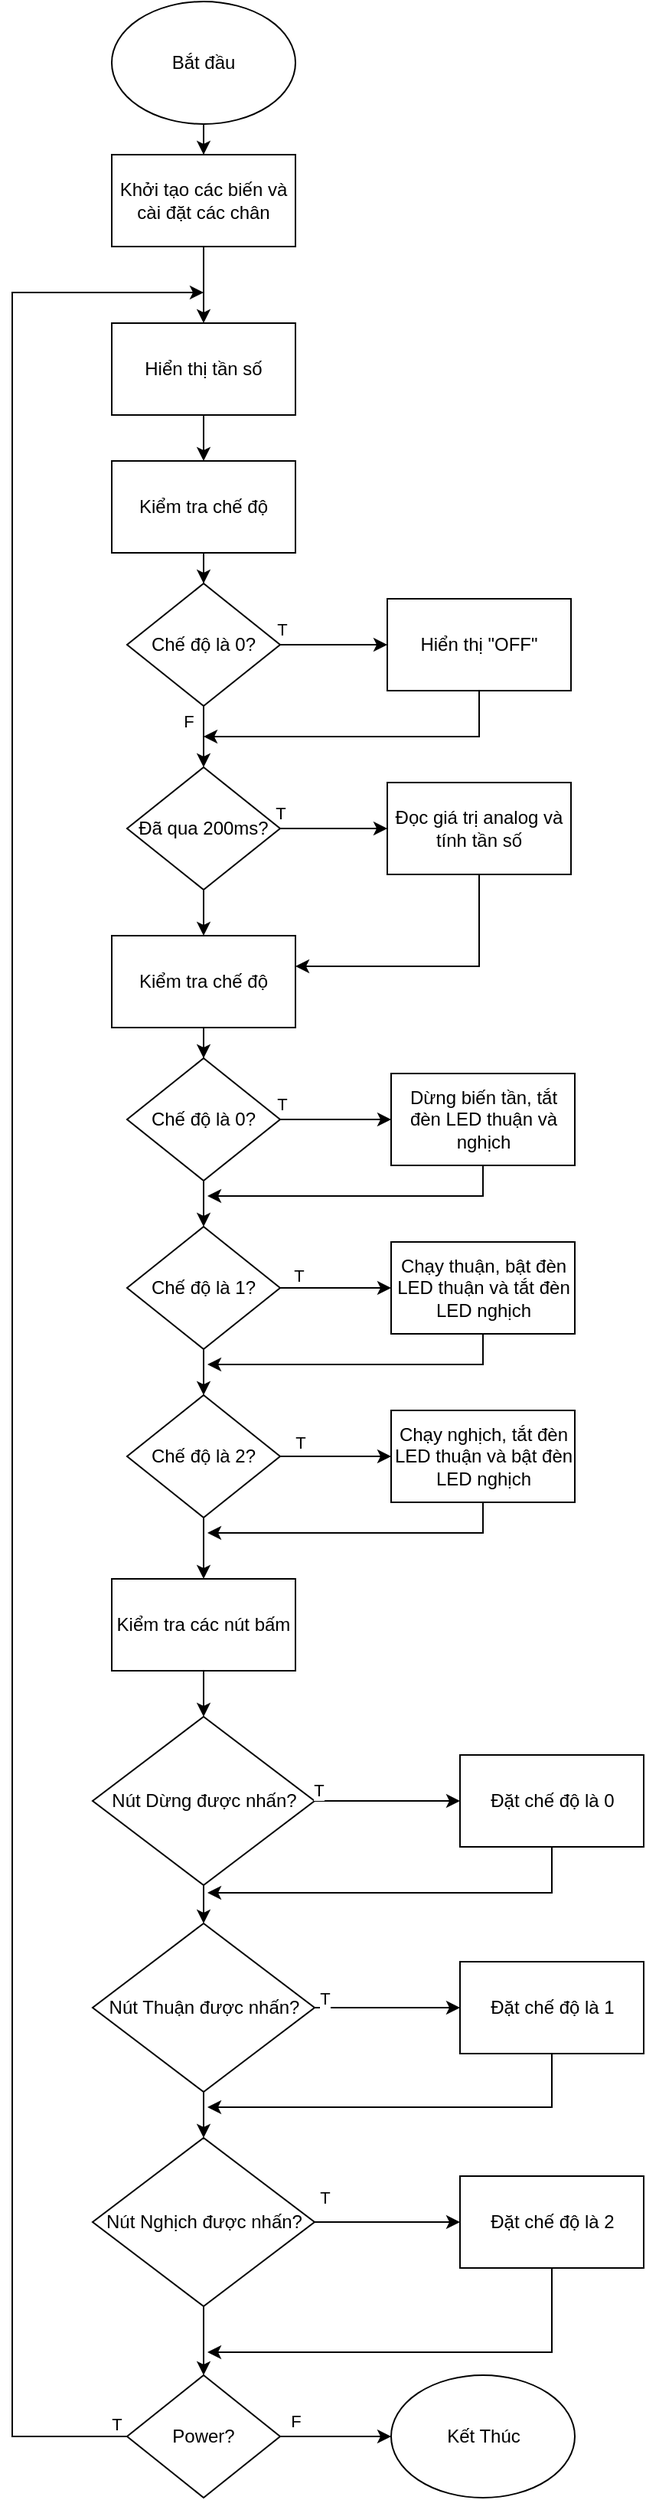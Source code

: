 <mxfile version="24.4.13" type="github">
  <diagram name="Page-1" id="qW5crJ5Tu6R6lH1hrmd7">
    <mxGraphModel dx="1604" dy="940" grid="1" gridSize="10" guides="1" tooltips="1" connect="1" arrows="1" fold="1" page="1" pageScale="1" pageWidth="850" pageHeight="1100" math="0" shadow="0">
      <root>
        <mxCell id="0" />
        <mxCell id="1" parent="0" />
        <mxCell id="0OLNmY3fbYpAPWDIdws4-4" value="" style="edgeStyle=orthogonalEdgeStyle;rounded=0;orthogonalLoop=1;jettySize=auto;html=1;" parent="1" source="0OLNmY3fbYpAPWDIdws4-2" target="0OLNmY3fbYpAPWDIdws4-3" edge="1">
          <mxGeometry relative="1" as="geometry" />
        </mxCell>
        <mxCell id="0OLNmY3fbYpAPWDIdws4-2" value="Bắt đầu" style="ellipse;whiteSpace=wrap;html=1;" parent="1" vertex="1">
          <mxGeometry x="295" y="90" width="120" height="80" as="geometry" />
        </mxCell>
        <mxCell id="0OLNmY3fbYpAPWDIdws4-6" value="" style="edgeStyle=orthogonalEdgeStyle;rounded=0;orthogonalLoop=1;jettySize=auto;html=1;" parent="1" source="0OLNmY3fbYpAPWDIdws4-3" target="0OLNmY3fbYpAPWDIdws4-5" edge="1">
          <mxGeometry relative="1" as="geometry" />
        </mxCell>
        <mxCell id="0OLNmY3fbYpAPWDIdws4-3" value="Khởi tạo các biến và cài đặt các chân" style="rounded=0;whiteSpace=wrap;html=1;" parent="1" vertex="1">
          <mxGeometry x="295" y="190" width="120" height="60" as="geometry" />
        </mxCell>
        <mxCell id="0OLNmY3fbYpAPWDIdws4-8" value="" style="edgeStyle=orthogonalEdgeStyle;rounded=0;orthogonalLoop=1;jettySize=auto;html=1;" parent="1" source="0OLNmY3fbYpAPWDIdws4-5" target="0OLNmY3fbYpAPWDIdws4-7" edge="1">
          <mxGeometry relative="1" as="geometry" />
        </mxCell>
        <mxCell id="0OLNmY3fbYpAPWDIdws4-5" value="Hiển thị tần số" style="rounded=0;whiteSpace=wrap;html=1;" parent="1" vertex="1">
          <mxGeometry x="295" y="300" width="120" height="60" as="geometry" />
        </mxCell>
        <mxCell id="0OLNmY3fbYpAPWDIdws4-10" value="" style="edgeStyle=orthogonalEdgeStyle;rounded=0;orthogonalLoop=1;jettySize=auto;html=1;" parent="1" source="0OLNmY3fbYpAPWDIdws4-7" target="0OLNmY3fbYpAPWDIdws4-9" edge="1">
          <mxGeometry relative="1" as="geometry" />
        </mxCell>
        <mxCell id="0OLNmY3fbYpAPWDIdws4-7" value="Kiểm tra chế độ" style="whiteSpace=wrap;html=1;rounded=0;" parent="1" vertex="1">
          <mxGeometry x="295" y="390" width="120" height="60" as="geometry" />
        </mxCell>
        <mxCell id="0OLNmY3fbYpAPWDIdws4-12" value="" style="edgeStyle=orthogonalEdgeStyle;rounded=0;orthogonalLoop=1;jettySize=auto;html=1;" parent="1" source="0OLNmY3fbYpAPWDIdws4-9" target="0OLNmY3fbYpAPWDIdws4-11" edge="1">
          <mxGeometry relative="1" as="geometry" />
        </mxCell>
        <mxCell id="0OLNmY3fbYpAPWDIdws4-13" value="T" style="edgeLabel;html=1;align=center;verticalAlign=middle;resizable=0;points=[];" parent="0OLNmY3fbYpAPWDIdws4-12" vertex="1" connectable="0">
          <mxGeometry x="-0.529" relative="1" as="geometry">
            <mxPoint x="-16" y="-10" as="offset" />
          </mxGeometry>
        </mxCell>
        <mxCell id="0OLNmY3fbYpAPWDIdws4-17" value="" style="edgeStyle=orthogonalEdgeStyle;rounded=0;orthogonalLoop=1;jettySize=auto;html=1;" parent="1" source="0OLNmY3fbYpAPWDIdws4-9" target="0OLNmY3fbYpAPWDIdws4-16" edge="1">
          <mxGeometry relative="1" as="geometry" />
        </mxCell>
        <mxCell id="0OLNmY3fbYpAPWDIdws4-23" value="F" style="edgeLabel;html=1;align=center;verticalAlign=middle;resizable=0;points=[];" parent="0OLNmY3fbYpAPWDIdws4-17" vertex="1" connectable="0">
          <mxGeometry x="-0.264" y="1" relative="1" as="geometry">
            <mxPoint x="-11" y="-5" as="offset" />
          </mxGeometry>
        </mxCell>
        <mxCell id="0OLNmY3fbYpAPWDIdws4-9" value="Chế độ là 0?" style="rhombus;whiteSpace=wrap;html=1;" parent="1" vertex="1">
          <mxGeometry x="305" y="470" width="100" height="80" as="geometry" />
        </mxCell>
        <mxCell id="0OLNmY3fbYpAPWDIdws4-68" style="edgeStyle=orthogonalEdgeStyle;rounded=0;orthogonalLoop=1;jettySize=auto;html=1;" parent="1" source="0OLNmY3fbYpAPWDIdws4-11" edge="1">
          <mxGeometry relative="1" as="geometry">
            <mxPoint x="355" y="570" as="targetPoint" />
            <Array as="points">
              <mxPoint x="535" y="570" />
            </Array>
          </mxGeometry>
        </mxCell>
        <mxCell id="0OLNmY3fbYpAPWDIdws4-11" value="Hiển thị &quot;OFF&quot;" style="whiteSpace=wrap;html=1;" parent="1" vertex="1">
          <mxGeometry x="475" y="480" width="120" height="60" as="geometry" />
        </mxCell>
        <mxCell id="0OLNmY3fbYpAPWDIdws4-19" value="" style="edgeStyle=orthogonalEdgeStyle;rounded=0;orthogonalLoop=1;jettySize=auto;html=1;" parent="1" source="0OLNmY3fbYpAPWDIdws4-16" target="0OLNmY3fbYpAPWDIdws4-18" edge="1">
          <mxGeometry relative="1" as="geometry" />
        </mxCell>
        <mxCell id="0OLNmY3fbYpAPWDIdws4-20" value="T" style="edgeLabel;html=1;align=center;verticalAlign=middle;resizable=0;points=[];" parent="0OLNmY3fbYpAPWDIdws4-19" vertex="1" connectable="0">
          <mxGeometry x="-0.838" y="-1" relative="1" as="geometry">
            <mxPoint x="-6" y="-11" as="offset" />
          </mxGeometry>
        </mxCell>
        <mxCell id="qToaAOzsF8IE9IWd382q-3" style="edgeStyle=orthogonalEdgeStyle;rounded=0;orthogonalLoop=1;jettySize=auto;html=1;entryX=0.5;entryY=0;entryDx=0;entryDy=0;" edge="1" parent="1" source="0OLNmY3fbYpAPWDIdws4-16" target="0OLNmY3fbYpAPWDIdws4-24">
          <mxGeometry relative="1" as="geometry" />
        </mxCell>
        <mxCell id="0OLNmY3fbYpAPWDIdws4-16" value="Đã qua 200ms?" style="rhombus;whiteSpace=wrap;html=1;" parent="1" vertex="1">
          <mxGeometry x="305" y="590" width="100" height="80" as="geometry" />
        </mxCell>
        <mxCell id="0OLNmY3fbYpAPWDIdws4-25" value="" style="edgeStyle=orthogonalEdgeStyle;rounded=0;orthogonalLoop=1;jettySize=auto;html=1;" parent="1" source="0OLNmY3fbYpAPWDIdws4-18" target="0OLNmY3fbYpAPWDIdws4-24" edge="1">
          <mxGeometry relative="1" as="geometry">
            <Array as="points">
              <mxPoint x="535" y="720" />
            </Array>
          </mxGeometry>
        </mxCell>
        <mxCell id="0OLNmY3fbYpAPWDIdws4-18" value="Đọc giá trị analog và tính tần số" style="whiteSpace=wrap;html=1;" parent="1" vertex="1">
          <mxGeometry x="475" y="600" width="120" height="60" as="geometry" />
        </mxCell>
        <mxCell id="qToaAOzsF8IE9IWd382q-4" style="edgeStyle=orthogonalEdgeStyle;rounded=0;orthogonalLoop=1;jettySize=auto;html=1;entryX=0.5;entryY=0;entryDx=0;entryDy=0;" edge="1" parent="1" source="0OLNmY3fbYpAPWDIdws4-24" target="0OLNmY3fbYpAPWDIdws4-26">
          <mxGeometry relative="1" as="geometry" />
        </mxCell>
        <mxCell id="0OLNmY3fbYpAPWDIdws4-24" value="Kiểm tra chế độ" style="whiteSpace=wrap;html=1;rounded=0;" parent="1" vertex="1">
          <mxGeometry x="295" y="700" width="120" height="60" as="geometry" />
        </mxCell>
        <mxCell id="0OLNmY3fbYpAPWDIdws4-29" value="" style="edgeStyle=orthogonalEdgeStyle;rounded=0;orthogonalLoop=1;jettySize=auto;html=1;" parent="1" source="0OLNmY3fbYpAPWDIdws4-26" target="0OLNmY3fbYpAPWDIdws4-28" edge="1">
          <mxGeometry relative="1" as="geometry" />
        </mxCell>
        <mxCell id="0OLNmY3fbYpAPWDIdws4-55" value="T" style="edgeLabel;html=1;align=center;verticalAlign=middle;resizable=0;points=[];" parent="0OLNmY3fbYpAPWDIdws4-29" vertex="1" connectable="0">
          <mxGeometry x="-0.223" y="-3" relative="1" as="geometry">
            <mxPoint x="-27" y="-13" as="offset" />
          </mxGeometry>
        </mxCell>
        <mxCell id="0OLNmY3fbYpAPWDIdws4-31" value="" style="edgeStyle=orthogonalEdgeStyle;rounded=0;orthogonalLoop=1;jettySize=auto;html=1;" parent="1" source="0OLNmY3fbYpAPWDIdws4-26" target="0OLNmY3fbYpAPWDIdws4-30" edge="1">
          <mxGeometry relative="1" as="geometry" />
        </mxCell>
        <mxCell id="0OLNmY3fbYpAPWDIdws4-26" value="Chế độ là 0?" style="rhombus;whiteSpace=wrap;html=1;" parent="1" vertex="1">
          <mxGeometry x="305" y="780" width="100" height="80" as="geometry" />
        </mxCell>
        <mxCell id="0OLNmY3fbYpAPWDIdws4-67" style="edgeStyle=orthogonalEdgeStyle;rounded=0;orthogonalLoop=1;jettySize=auto;html=1;" parent="1" source="0OLNmY3fbYpAPWDIdws4-28" edge="1">
          <mxGeometry relative="1" as="geometry">
            <mxPoint x="357.5" y="870" as="targetPoint" />
            <Array as="points">
              <mxPoint x="537.5" y="870" />
            </Array>
          </mxGeometry>
        </mxCell>
        <mxCell id="0OLNmY3fbYpAPWDIdws4-28" value="Dừng biến tần, tắt đèn LED thuận và nghịch" style="whiteSpace=wrap;html=1;" parent="1" vertex="1">
          <mxGeometry x="477.5" y="790" width="120" height="60" as="geometry" />
        </mxCell>
        <mxCell id="0OLNmY3fbYpAPWDIdws4-33" value="" style="edgeStyle=orthogonalEdgeStyle;rounded=0;orthogonalLoop=1;jettySize=auto;html=1;" parent="1" source="0OLNmY3fbYpAPWDIdws4-30" target="0OLNmY3fbYpAPWDIdws4-32" edge="1">
          <mxGeometry relative="1" as="geometry" />
        </mxCell>
        <mxCell id="0OLNmY3fbYpAPWDIdws4-35" value="" style="edgeStyle=orthogonalEdgeStyle;rounded=0;orthogonalLoop=1;jettySize=auto;html=1;" parent="1" source="0OLNmY3fbYpAPWDIdws4-30" target="0OLNmY3fbYpAPWDIdws4-34" edge="1">
          <mxGeometry relative="1" as="geometry" />
        </mxCell>
        <mxCell id="0OLNmY3fbYpAPWDIdws4-30" value="Chế độ là 1?" style="rhombus;whiteSpace=wrap;html=1;" parent="1" vertex="1">
          <mxGeometry x="305" y="890" width="100" height="80" as="geometry" />
        </mxCell>
        <mxCell id="0OLNmY3fbYpAPWDIdws4-66" style="edgeStyle=orthogonalEdgeStyle;rounded=0;orthogonalLoop=1;jettySize=auto;html=1;" parent="1" source="0OLNmY3fbYpAPWDIdws4-32" edge="1">
          <mxGeometry relative="1" as="geometry">
            <mxPoint x="357.5" y="980" as="targetPoint" />
            <Array as="points">
              <mxPoint x="537.5" y="980" />
            </Array>
          </mxGeometry>
        </mxCell>
        <mxCell id="0OLNmY3fbYpAPWDIdws4-32" value="Chạy thuận, bật đèn LED thuận và tắt đèn LED nghịch" style="whiteSpace=wrap;html=1;" parent="1" vertex="1">
          <mxGeometry x="477.5" y="900" width="120" height="60" as="geometry" />
        </mxCell>
        <mxCell id="0OLNmY3fbYpAPWDIdws4-37" value="" style="edgeStyle=orthogonalEdgeStyle;rounded=0;orthogonalLoop=1;jettySize=auto;html=1;" parent="1" source="0OLNmY3fbYpAPWDIdws4-34" target="0OLNmY3fbYpAPWDIdws4-36" edge="1">
          <mxGeometry relative="1" as="geometry" />
        </mxCell>
        <mxCell id="0OLNmY3fbYpAPWDIdws4-41" value="" style="edgeStyle=orthogonalEdgeStyle;rounded=0;orthogonalLoop=1;jettySize=auto;html=1;" parent="1" source="0OLNmY3fbYpAPWDIdws4-34" target="0OLNmY3fbYpAPWDIdws4-40" edge="1">
          <mxGeometry relative="1" as="geometry" />
        </mxCell>
        <mxCell id="0OLNmY3fbYpAPWDIdws4-34" value="Chế độ là 2?" style="rhombus;whiteSpace=wrap;html=1;" parent="1" vertex="1">
          <mxGeometry x="305" y="1000" width="100" height="80" as="geometry" />
        </mxCell>
        <mxCell id="0OLNmY3fbYpAPWDIdws4-65" style="edgeStyle=orthogonalEdgeStyle;rounded=0;orthogonalLoop=1;jettySize=auto;html=1;" parent="1" source="0OLNmY3fbYpAPWDIdws4-36" edge="1">
          <mxGeometry relative="1" as="geometry">
            <mxPoint x="357.5" y="1090" as="targetPoint" />
            <Array as="points">
              <mxPoint x="537.5" y="1090" />
            </Array>
          </mxGeometry>
        </mxCell>
        <mxCell id="0OLNmY3fbYpAPWDIdws4-36" value="Chạy nghịch, tắt đèn LED thuận và bật đèn LED nghịch" style="whiteSpace=wrap;html=1;" parent="1" vertex="1">
          <mxGeometry x="477.5" y="1010" width="120" height="60" as="geometry" />
        </mxCell>
        <mxCell id="0OLNmY3fbYpAPWDIdws4-43" value="" style="edgeStyle=orthogonalEdgeStyle;rounded=0;orthogonalLoop=1;jettySize=auto;html=1;" parent="1" source="0OLNmY3fbYpAPWDIdws4-40" target="0OLNmY3fbYpAPWDIdws4-42" edge="1">
          <mxGeometry relative="1" as="geometry" />
        </mxCell>
        <mxCell id="0OLNmY3fbYpAPWDIdws4-40" value="Kiểm tra các nút bấm" style="whiteSpace=wrap;html=1;" parent="1" vertex="1">
          <mxGeometry x="295" y="1120" width="120" height="60" as="geometry" />
        </mxCell>
        <mxCell id="0OLNmY3fbYpAPWDIdws4-45" value="" style="edgeStyle=orthogonalEdgeStyle;rounded=0;orthogonalLoop=1;jettySize=auto;html=1;" parent="1" source="0OLNmY3fbYpAPWDIdws4-42" target="0OLNmY3fbYpAPWDIdws4-44" edge="1">
          <mxGeometry relative="1" as="geometry" />
        </mxCell>
        <mxCell id="0OLNmY3fbYpAPWDIdws4-47" value="" style="edgeStyle=orthogonalEdgeStyle;rounded=0;orthogonalLoop=1;jettySize=auto;html=1;" parent="1" source="0OLNmY3fbYpAPWDIdws4-42" target="0OLNmY3fbYpAPWDIdws4-46" edge="1">
          <mxGeometry relative="1" as="geometry" />
        </mxCell>
        <mxCell id="0OLNmY3fbYpAPWDIdws4-42" value="Nút Dừng được nhấn?" style="rhombus;whiteSpace=wrap;html=1;" parent="1" vertex="1">
          <mxGeometry x="282.5" y="1210" width="145" height="110" as="geometry" />
        </mxCell>
        <mxCell id="0OLNmY3fbYpAPWDIdws4-64" style="edgeStyle=orthogonalEdgeStyle;rounded=0;orthogonalLoop=1;jettySize=auto;html=1;" parent="1" source="0OLNmY3fbYpAPWDIdws4-44" edge="1">
          <mxGeometry relative="1" as="geometry">
            <mxPoint x="357.5" y="1325" as="targetPoint" />
            <Array as="points">
              <mxPoint x="582.5" y="1325" />
            </Array>
          </mxGeometry>
        </mxCell>
        <mxCell id="0OLNmY3fbYpAPWDIdws4-44" value="Đặt chế độ là 0" style="whiteSpace=wrap;html=1;" parent="1" vertex="1">
          <mxGeometry x="522.5" y="1235" width="120" height="60" as="geometry" />
        </mxCell>
        <mxCell id="0OLNmY3fbYpAPWDIdws4-49" value="" style="edgeStyle=orthogonalEdgeStyle;rounded=0;orthogonalLoop=1;jettySize=auto;html=1;" parent="1" source="0OLNmY3fbYpAPWDIdws4-46" target="0OLNmY3fbYpAPWDIdws4-48" edge="1">
          <mxGeometry relative="1" as="geometry" />
        </mxCell>
        <mxCell id="0OLNmY3fbYpAPWDIdws4-51" value="" style="edgeStyle=orthogonalEdgeStyle;rounded=0;orthogonalLoop=1;jettySize=auto;html=1;" parent="1" source="0OLNmY3fbYpAPWDIdws4-46" target="0OLNmY3fbYpAPWDIdws4-50" edge="1">
          <mxGeometry relative="1" as="geometry" />
        </mxCell>
        <mxCell id="0OLNmY3fbYpAPWDIdws4-46" value="Nút Thuận được nhấn?" style="rhombus;whiteSpace=wrap;html=1;" parent="1" vertex="1">
          <mxGeometry x="282.5" y="1345" width="145" height="110" as="geometry" />
        </mxCell>
        <mxCell id="0OLNmY3fbYpAPWDIdws4-53" value="" style="edgeStyle=orthogonalEdgeStyle;rounded=0;orthogonalLoop=1;jettySize=auto;html=1;" parent="1" source="0OLNmY3fbYpAPWDIdws4-48" target="0OLNmY3fbYpAPWDIdws4-52" edge="1">
          <mxGeometry relative="1" as="geometry" />
        </mxCell>
        <mxCell id="0OLNmY3fbYpAPWDIdws4-54" style="edgeStyle=orthogonalEdgeStyle;rounded=0;orthogonalLoop=1;jettySize=auto;html=1;exitX=0;exitY=0.5;exitDx=0;exitDy=0;" parent="1" source="qToaAOzsF8IE9IWd382q-5" edge="1">
          <mxGeometry relative="1" as="geometry">
            <mxPoint x="355" y="280" as="targetPoint" />
            <mxPoint x="620" y="1630" as="sourcePoint" />
            <Array as="points">
              <mxPoint x="230" y="1680" />
              <mxPoint x="230" y="280" />
            </Array>
          </mxGeometry>
        </mxCell>
        <mxCell id="0OLNmY3fbYpAPWDIdws4-69" value="T" style="edgeLabel;html=1;align=center;verticalAlign=middle;resizable=0;points=[];" parent="0OLNmY3fbYpAPWDIdws4-54" vertex="1" connectable="0">
          <mxGeometry x="-0.98" y="1" relative="1" as="geometry">
            <mxPoint x="9" y="-9" as="offset" />
          </mxGeometry>
        </mxCell>
        <mxCell id="qToaAOzsF8IE9IWd382q-6" value="" style="edgeStyle=orthogonalEdgeStyle;rounded=0;orthogonalLoop=1;jettySize=auto;html=1;" edge="1" parent="1" source="0OLNmY3fbYpAPWDIdws4-48" target="qToaAOzsF8IE9IWd382q-5">
          <mxGeometry relative="1" as="geometry" />
        </mxCell>
        <mxCell id="0OLNmY3fbYpAPWDIdws4-48" value="Nút Nghịch được nhấn?" style="rhombus;whiteSpace=wrap;html=1;" parent="1" vertex="1">
          <mxGeometry x="282.5" y="1485" width="145" height="110" as="geometry" />
        </mxCell>
        <mxCell id="0OLNmY3fbYpAPWDIdws4-63" style="edgeStyle=orthogonalEdgeStyle;rounded=0;orthogonalLoop=1;jettySize=auto;html=1;" parent="1" source="0OLNmY3fbYpAPWDIdws4-50" edge="1">
          <mxGeometry relative="1" as="geometry">
            <mxPoint x="357.5" y="1465" as="targetPoint" />
            <Array as="points">
              <mxPoint x="582.5" y="1465" />
            </Array>
          </mxGeometry>
        </mxCell>
        <mxCell id="0OLNmY3fbYpAPWDIdws4-50" value="Đặt chế độ là 1" style="whiteSpace=wrap;html=1;" parent="1" vertex="1">
          <mxGeometry x="522.5" y="1370" width="120" height="60" as="geometry" />
        </mxCell>
        <mxCell id="0OLNmY3fbYpAPWDIdws4-61" style="edgeStyle=orthogonalEdgeStyle;rounded=0;orthogonalLoop=1;jettySize=auto;html=1;" parent="1" source="0OLNmY3fbYpAPWDIdws4-52" edge="1">
          <mxGeometry relative="1" as="geometry">
            <mxPoint x="357.5" y="1625" as="targetPoint" />
            <Array as="points">
              <mxPoint x="582.5" y="1625" />
            </Array>
          </mxGeometry>
        </mxCell>
        <mxCell id="0OLNmY3fbYpAPWDIdws4-52" value="Đặt chế độ là 2" style="whiteSpace=wrap;html=1;" parent="1" vertex="1">
          <mxGeometry x="522.5" y="1510" width="120" height="60" as="geometry" />
        </mxCell>
        <mxCell id="0OLNmY3fbYpAPWDIdws4-56" value="T" style="edgeLabel;html=1;align=center;verticalAlign=middle;resizable=0;points=[];" parent="1" vertex="1" connectable="0">
          <mxGeometry x="427.497" y="810" as="geometry">
            <mxPoint x="-11" y="112" as="offset" />
          </mxGeometry>
        </mxCell>
        <mxCell id="0OLNmY3fbYpAPWDIdws4-57" value="T" style="edgeLabel;html=1;align=center;verticalAlign=middle;resizable=0;points=[];" parent="1" vertex="1" connectable="0">
          <mxGeometry x="417.497" y="930" as="geometry">
            <mxPoint y="101" as="offset" />
          </mxGeometry>
        </mxCell>
        <mxCell id="0OLNmY3fbYpAPWDIdws4-58" value="T" style="edgeLabel;html=1;align=center;verticalAlign=middle;resizable=0;points=[];" parent="1" vertex="1" connectable="0">
          <mxGeometry x="429.997" y="1255" as="geometry">
            <mxPoint y="3" as="offset" />
          </mxGeometry>
        </mxCell>
        <mxCell id="0OLNmY3fbYpAPWDIdws4-59" value="T" style="edgeLabel;html=1;align=center;verticalAlign=middle;resizable=0;points=[];" parent="1" vertex="1" connectable="0">
          <mxGeometry x="437.497" y="1255" as="geometry">
            <mxPoint x="-4" y="139" as="offset" />
          </mxGeometry>
        </mxCell>
        <mxCell id="0OLNmY3fbYpAPWDIdws4-60" value="T" style="edgeLabel;html=1;align=center;verticalAlign=middle;resizable=0;points=[];" parent="1" vertex="1" connectable="0">
          <mxGeometry x="437.497" y="1385" as="geometry">
            <mxPoint x="-4" y="139" as="offset" />
          </mxGeometry>
        </mxCell>
        <mxCell id="qToaAOzsF8IE9IWd382q-9" value="" style="edgeStyle=orthogonalEdgeStyle;rounded=0;orthogonalLoop=1;jettySize=auto;html=1;" edge="1" parent="1" source="qToaAOzsF8IE9IWd382q-5" target="qToaAOzsF8IE9IWd382q-7">
          <mxGeometry relative="1" as="geometry" />
        </mxCell>
        <mxCell id="qToaAOzsF8IE9IWd382q-10" value="F" style="edgeLabel;html=1;align=center;verticalAlign=middle;resizable=0;points=[];" vertex="1" connectable="0" parent="qToaAOzsF8IE9IWd382q-9">
          <mxGeometry x="-0.568" y="1" relative="1" as="geometry">
            <mxPoint x="-6" y="-9" as="offset" />
          </mxGeometry>
        </mxCell>
        <mxCell id="qToaAOzsF8IE9IWd382q-5" value="Power?" style="rhombus;whiteSpace=wrap;html=1;" vertex="1" parent="1">
          <mxGeometry x="305" y="1640" width="100" height="80" as="geometry" />
        </mxCell>
        <mxCell id="qToaAOzsF8IE9IWd382q-7" value="Kết Thúc" style="ellipse;whiteSpace=wrap;html=1;" vertex="1" parent="1">
          <mxGeometry x="477.5" y="1640" width="120" height="80" as="geometry" />
        </mxCell>
      </root>
    </mxGraphModel>
  </diagram>
</mxfile>
